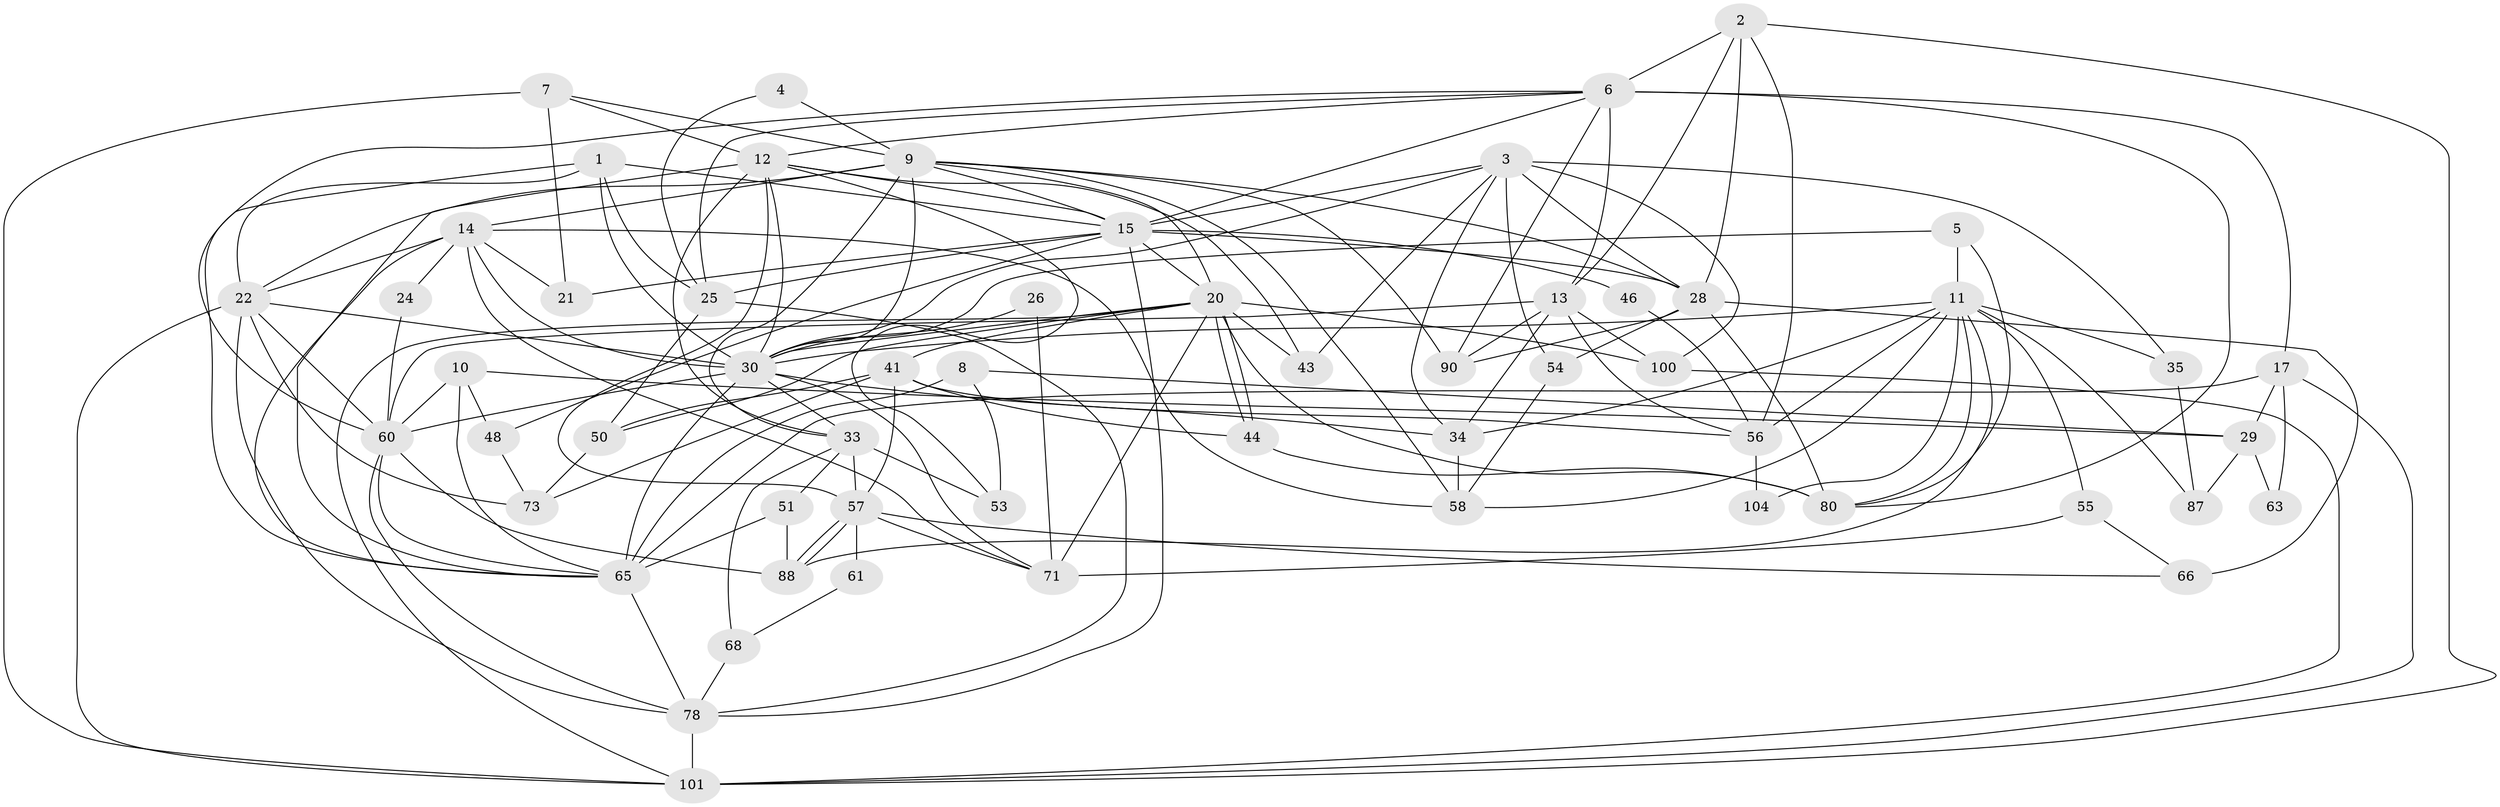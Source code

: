 // original degree distribution, {5: 0.09565217391304348, 4: 0.3217391304347826, 2: 0.09565217391304348, 3: 0.30434782608695654, 6: 0.1565217391304348, 7: 0.017391304347826087, 8: 0.008695652173913044}
// Generated by graph-tools (version 1.1) at 2025/14/03/09/25 04:14:49]
// undirected, 57 vertices, 156 edges
graph export_dot {
graph [start="1"]
  node [color=gray90,style=filled];
  1 [super="+94"];
  2 [super="+114"];
  3 [super="+47+69"];
  4;
  5;
  6 [super="+19"];
  7 [super="+59"];
  8;
  9 [super="+85+16"];
  10;
  11 [super="+99"];
  12 [super="+49+77"];
  13 [super="+38"];
  14 [super="+111+113"];
  15 [super="+36+18+32"];
  17 [super="+70"];
  20 [super="+39+64"];
  21;
  22 [super="+23"];
  24;
  25 [super="+103"];
  26;
  28 [super="+31+102"];
  29 [super="+40"];
  30 [super="+52+62"];
  33 [super="+74+115"];
  34 [super="+93+37"];
  35;
  41 [super="+67+98"];
  43;
  44;
  46;
  48;
  50;
  51;
  53;
  54;
  55;
  56 [super="+76"];
  57 [super="+79"];
  58 [super="+105"];
  60 [super="+92"];
  61;
  63;
  65 [super="+81"];
  66;
  68;
  71 [super="+72"];
  73 [super="+82"];
  78 [super="+86"];
  80 [super="+89+91"];
  87;
  88;
  90;
  100;
  101 [super="+108"];
  104;
  1 -- 25 [weight=2];
  1 -- 65;
  1 -- 30;
  1 -- 15 [weight=2];
  1 -- 22;
  2 -- 56;
  2 -- 101;
  2 -- 28;
  2 -- 6;
  2 -- 13;
  3 -- 28;
  3 -- 35 [weight=2];
  3 -- 34;
  3 -- 43;
  3 -- 100;
  3 -- 54;
  3 -- 15;
  3 -- 30;
  4 -- 9;
  4 -- 25;
  5 -- 80;
  5 -- 11;
  5 -- 30;
  6 -- 80;
  6 -- 15;
  6 -- 17 [weight=2];
  6 -- 25;
  6 -- 90;
  6 -- 12;
  6 -- 13;
  6 -- 60;
  7 -- 21;
  7 -- 101;
  7 -- 12;
  7 -- 9;
  8 -- 53;
  8 -- 65;
  8 -- 29;
  9 -- 58;
  9 -- 28;
  9 -- 33;
  9 -- 20;
  9 -- 90;
  9 -- 14;
  9 -- 30;
  9 -- 15;
  9 -- 22;
  10 -- 65;
  10 -- 29;
  10 -- 48;
  10 -- 60;
  11 -- 55;
  11 -- 56;
  11 -- 58;
  11 -- 35;
  11 -- 87;
  11 -- 88;
  11 -- 104;
  11 -- 80;
  11 -- 34;
  11 -- 30;
  12 -- 57;
  12 -- 33 [weight=3];
  12 -- 65;
  12 -- 43;
  12 -- 53;
  12 -- 30;
  12 -- 15;
  13 -- 100 [weight=2];
  13 -- 34;
  13 -- 56;
  13 -- 90;
  13 -- 60;
  14 -- 21;
  14 -- 22;
  14 -- 24;
  14 -- 65;
  14 -- 71;
  14 -- 30 [weight=2];
  14 -- 58;
  15 -- 21;
  15 -- 25 [weight=2];
  15 -- 28;
  15 -- 20;
  15 -- 48;
  15 -- 78;
  15 -- 46;
  17 -- 65;
  17 -- 29;
  17 -- 63;
  17 -- 101;
  20 -- 50;
  20 -- 44;
  20 -- 44;
  20 -- 71 [weight=2];
  20 -- 101;
  20 -- 80;
  20 -- 100;
  20 -- 41;
  20 -- 43;
  20 -- 30;
  22 -- 101;
  22 -- 60;
  22 -- 73;
  22 -- 78;
  22 -- 30;
  24 -- 60;
  25 -- 50;
  25 -- 78;
  26 -- 71;
  26 -- 30;
  28 -- 66 [weight=2];
  28 -- 54;
  28 -- 80 [weight=2];
  28 -- 90;
  29 -- 63;
  29 -- 87;
  30 -- 34;
  30 -- 60;
  30 -- 33 [weight=2];
  30 -- 65 [weight=2];
  30 -- 71;
  33 -- 68;
  33 -- 51;
  33 -- 53;
  33 -- 57;
  34 -- 58;
  35 -- 87;
  41 -- 56;
  41 -- 50;
  41 -- 73;
  41 -- 44;
  41 -- 57;
  44 -- 80;
  46 -- 56;
  48 -- 73;
  50 -- 73;
  51 -- 88;
  51 -- 65;
  54 -- 58;
  55 -- 66;
  55 -- 71;
  56 -- 104;
  57 -- 88;
  57 -- 88;
  57 -- 61;
  57 -- 66;
  57 -- 71;
  60 -- 65;
  60 -- 78;
  60 -- 88;
  61 -- 68;
  65 -- 78;
  68 -- 78;
  78 -- 101;
  100 -- 101;
}
